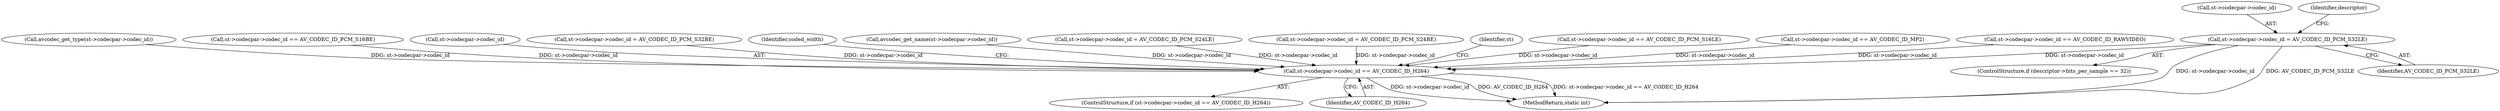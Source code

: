 digraph "0_FFmpeg_bab0716c7f4793ec42e05a5aa7e80d82a0dd4e75@pointer" {
"1001765" [label="(Call,st->codecpar->codec_id = AV_CODEC_ID_PCM_S32LE)"];
"1001925" [label="(Call,st->codecpar->codec_id == AV_CODEC_ID_H264)"];
"1001766" [label="(Call,st->codecpar->codec_id)"];
"1001865" [label="(Call,avcodec_get_type(st->codecpar->codec_id))"];
"1001765" [label="(Call,st->codecpar->codec_id = AV_CODEC_ID_PCM_S32LE)"];
"1001898" [label="(Identifier,descriptor)"];
"1001774" [label="(Call,st->codecpar->codec_id == AV_CODEC_ID_PCM_S16BE)"];
"1001926" [label="(Call,st->codecpar->codec_id)"];
"1001759" [label="(ControlStructure,if (descriptor->bits_per_sample == 32))"];
"1001808" [label="(Call,st->codecpar->codec_id = AV_CODEC_ID_PCM_S32BE)"];
"1001924" [label="(ControlStructure,if (st->codecpar->codec_id == AV_CODEC_ID_H264))"];
"1001935" [label="(Identifier,coded_width)"];
"1001931" [label="(Identifier,AV_CODEC_ID_H264)"];
"1001085" [label="(Call,avcodec_get_name(st->codecpar->codec_id))"];
"1001925" [label="(Call,st->codecpar->codec_id == AV_CODEC_ID_H264)"];
"1001751" [label="(Call,st->codecpar->codec_id = AV_CODEC_ID_PCM_S24LE)"];
"1001989" [label="(MethodReturn,static int)"];
"1001794" [label="(Call,st->codecpar->codec_id = AV_CODEC_ID_PCM_S24BE)"];
"1001968" [label="(Identifier,st)"];
"1001731" [label="(Call,st->codecpar->codec_id == AV_CODEC_ID_PCM_S16LE)"];
"1001817" [label="(Call,st->codecpar->codec_id == AV_CODEC_ID_MP2)"];
"1001771" [label="(Identifier,AV_CODEC_ID_PCM_S32LE)"];
"1001412" [label="(Call,st->codecpar->codec_id == AV_CODEC_ID_RAWVIDEO)"];
"1001765" -> "1001759"  [label="AST: "];
"1001765" -> "1001771"  [label="CFG: "];
"1001766" -> "1001765"  [label="AST: "];
"1001771" -> "1001765"  [label="AST: "];
"1001898" -> "1001765"  [label="CFG: "];
"1001765" -> "1001989"  [label="DDG: st->codecpar->codec_id"];
"1001765" -> "1001989"  [label="DDG: AV_CODEC_ID_PCM_S32LE"];
"1001765" -> "1001925"  [label="DDG: st->codecpar->codec_id"];
"1001925" -> "1001924"  [label="AST: "];
"1001925" -> "1001931"  [label="CFG: "];
"1001926" -> "1001925"  [label="AST: "];
"1001931" -> "1001925"  [label="AST: "];
"1001935" -> "1001925"  [label="CFG: "];
"1001968" -> "1001925"  [label="CFG: "];
"1001925" -> "1001989"  [label="DDG: st->codecpar->codec_id"];
"1001925" -> "1001989"  [label="DDG: AV_CODEC_ID_H264"];
"1001925" -> "1001989"  [label="DDG: st->codecpar->codec_id == AV_CODEC_ID_H264"];
"1001751" -> "1001925"  [label="DDG: st->codecpar->codec_id"];
"1001085" -> "1001925"  [label="DDG: st->codecpar->codec_id"];
"1001731" -> "1001925"  [label="DDG: st->codecpar->codec_id"];
"1001808" -> "1001925"  [label="DDG: st->codecpar->codec_id"];
"1001794" -> "1001925"  [label="DDG: st->codecpar->codec_id"];
"1001865" -> "1001925"  [label="DDG: st->codecpar->codec_id"];
"1001774" -> "1001925"  [label="DDG: st->codecpar->codec_id"];
"1001412" -> "1001925"  [label="DDG: st->codecpar->codec_id"];
"1001817" -> "1001925"  [label="DDG: st->codecpar->codec_id"];
}
